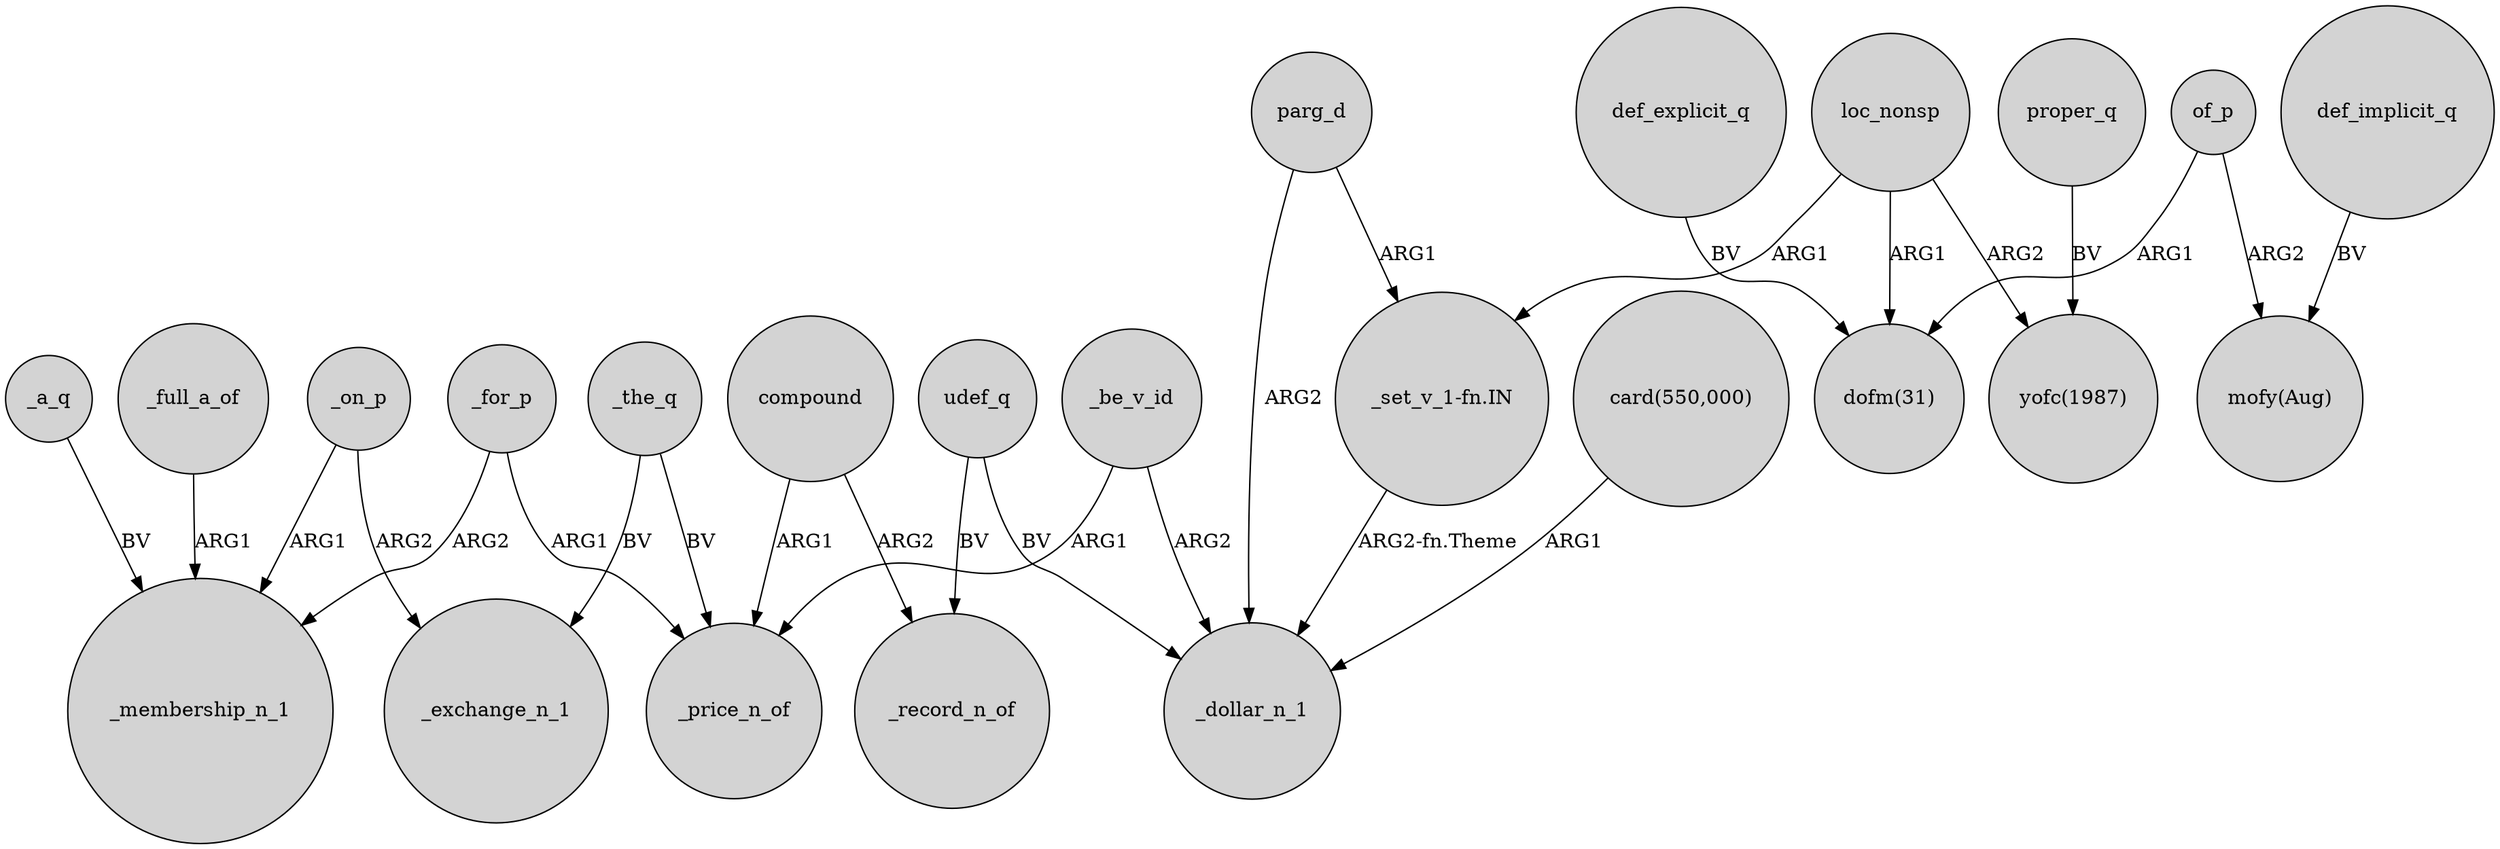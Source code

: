 digraph {
	node [shape=circle style=filled]
	_full_a_of -> _membership_n_1 [label=ARG1]
	"_set_v_1-fn.IN" -> _dollar_n_1 [label="ARG2-fn.Theme"]
	_be_v_id -> _price_n_of [label=ARG1]
	udef_q -> _record_n_of [label=BV]
	_on_p -> _membership_n_1 [label=ARG1]
	loc_nonsp -> "_set_v_1-fn.IN" [label=ARG1]
	def_explicit_q -> "dofm(31)" [label=BV]
	_the_q -> _price_n_of [label=BV]
	_for_p -> _price_n_of [label=ARG1]
	def_implicit_q -> "mofy(Aug)" [label=BV]
	of_p -> "dofm(31)" [label=ARG1]
	compound -> _record_n_of [label=ARG2]
	loc_nonsp -> "dofm(31)" [label=ARG1]
	_be_v_id -> _dollar_n_1 [label=ARG2]
	_for_p -> _membership_n_1 [label=ARG2]
	"card(550,000)" -> _dollar_n_1 [label=ARG1]
	proper_q -> "yofc(1987)" [label=BV]
	parg_d -> _dollar_n_1 [label=ARG2]
	_on_p -> _exchange_n_1 [label=ARG2]
	of_p -> "mofy(Aug)" [label=ARG2]
	compound -> _price_n_of [label=ARG1]
	_a_q -> _membership_n_1 [label=BV]
	parg_d -> "_set_v_1-fn.IN" [label=ARG1]
	loc_nonsp -> "yofc(1987)" [label=ARG2]
	_the_q -> _exchange_n_1 [label=BV]
	udef_q -> _dollar_n_1 [label=BV]
}
